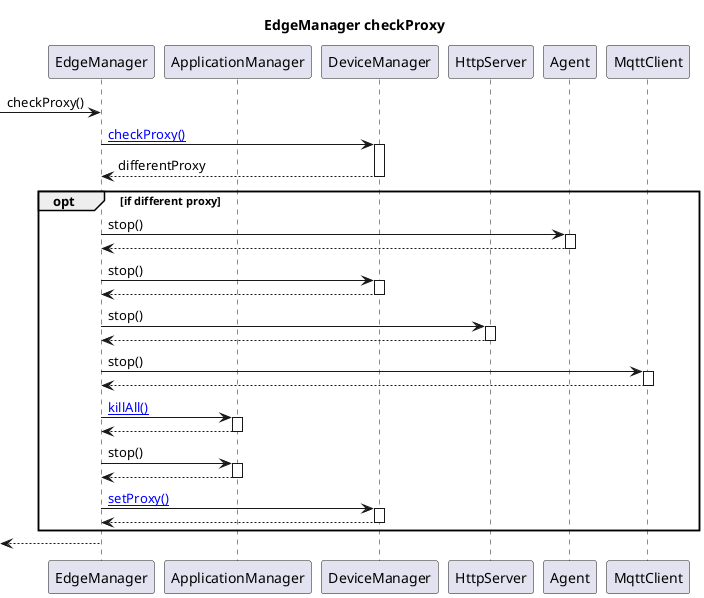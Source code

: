 @startuml

title "EdgeManager checkProxy"

participant EdgeManager as EM
participant ApplicationManager as AM
participant DeviceManager as DM
participant HttpServer as Http
participant Agent as A
participant MqttClient as Mqtt

[->EM: checkProxy()

EM->DM ++: [[http://www.plantuml.com/plantuml/proxy?cache=no&src=https://raw.githubusercontent.com/se-edge/diagrams/develop/DeviceManager/checkProxy.puml&fmt=svg checkProxy()]]
DM-->EM --: differentProxy

opt if different proxy
    EM->A ++: stop()
    A-->EM --:

    EM->DM ++: stop()
    DM-->EM --:

    EM->Http ++: stop()
    Http-->EM --:

    EM->Mqtt ++: stop()
    Mqtt-->EM --:

    EM->AM ++: [[http://www.plantuml.com/plantuml/proxy?cache=no&src=https://raw.githubusercontent.com/se-edge/diagrams/develop/ApplicationManager/killAll.puml&fmt=svg killAll()]]
    AM-->EM --:

    EM->AM ++: stop()
    AM-->EM --:

    EM->DM ++: [[http://www.plantuml.com/plantuml/proxy?cache=no&src=https://raw.githubusercontent.com/se-edge/diagrams/develop/DeviceManager/setProxy.puml&fmt=svg setProxy()]]
    DM-->EM --:
end

EM-->[:
@enduml

